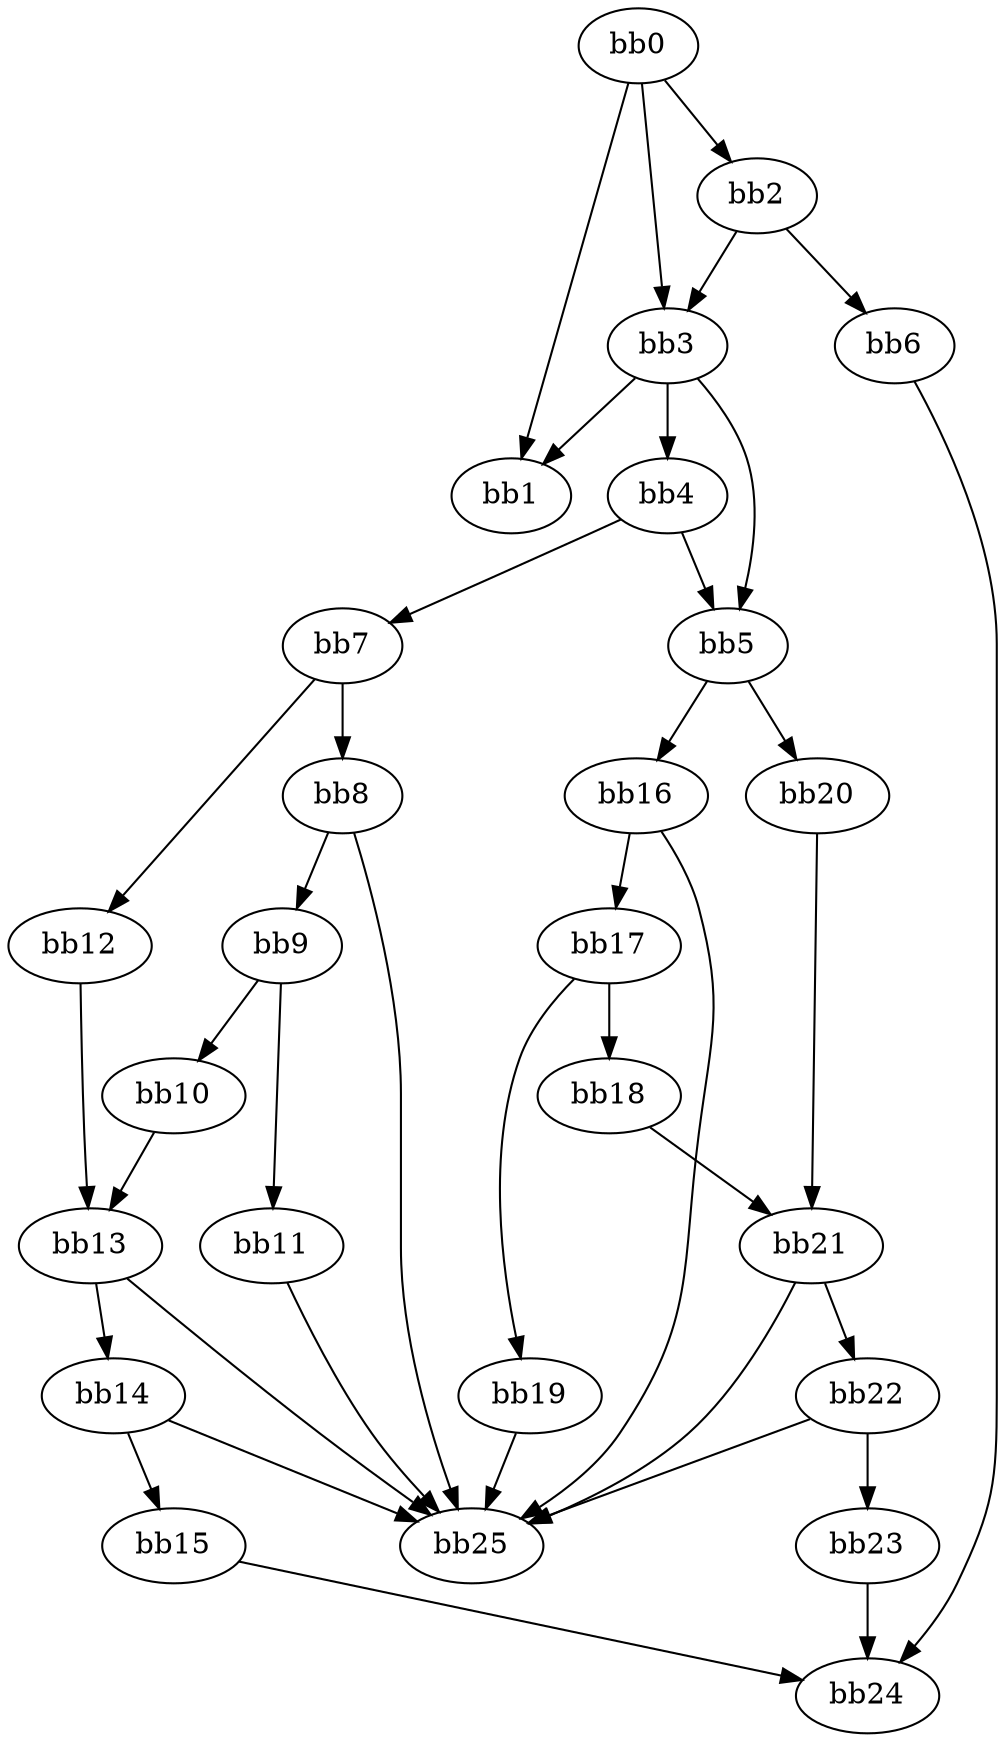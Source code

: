 digraph {
    0 [ label = "bb0\l" ]
    1 [ label = "bb1\l" ]
    2 [ label = "bb2\l" ]
    3 [ label = "bb3\l" ]
    4 [ label = "bb4\l" ]
    5 [ label = "bb5\l" ]
    6 [ label = "bb6\l" ]
    7 [ label = "bb7\l" ]
    8 [ label = "bb8\l" ]
    9 [ label = "bb9\l" ]
    10 [ label = "bb10\l" ]
    11 [ label = "bb11\l" ]
    12 [ label = "bb12\l" ]
    13 [ label = "bb13\l" ]
    14 [ label = "bb14\l" ]
    15 [ label = "bb15\l" ]
    16 [ label = "bb16\l" ]
    17 [ label = "bb17\l" ]
    18 [ label = "bb18\l" ]
    19 [ label = "bb19\l" ]
    20 [ label = "bb20\l" ]
    21 [ label = "bb21\l" ]
    22 [ label = "bb22\l" ]
    23 [ label = "bb23\l" ]
    24 [ label = "bb24\l" ]
    25 [ label = "bb25\l" ]
    0 -> 1 [ ]
    0 -> 2 [ ]
    0 -> 3 [ ]
    2 -> 3 [ ]
    2 -> 6 [ ]
    3 -> 1 [ ]
    3 -> 4 [ ]
    3 -> 5 [ ]
    4 -> 5 [ ]
    4 -> 7 [ ]
    5 -> 16 [ ]
    5 -> 20 [ ]
    6 -> 24 [ ]
    7 -> 8 [ ]
    7 -> 12 [ ]
    8 -> 9 [ ]
    8 -> 25 [ ]
    9 -> 10 [ ]
    9 -> 11 [ ]
    10 -> 13 [ ]
    11 -> 25 [ ]
    12 -> 13 [ ]
    13 -> 14 [ ]
    13 -> 25 [ ]
    14 -> 15 [ ]
    14 -> 25 [ ]
    15 -> 24 [ ]
    16 -> 17 [ ]
    16 -> 25 [ ]
    17 -> 18 [ ]
    17 -> 19 [ ]
    18 -> 21 [ ]
    19 -> 25 [ ]
    20 -> 21 [ ]
    21 -> 22 [ ]
    21 -> 25 [ ]
    22 -> 23 [ ]
    22 -> 25 [ ]
    23 -> 24 [ ]
}

